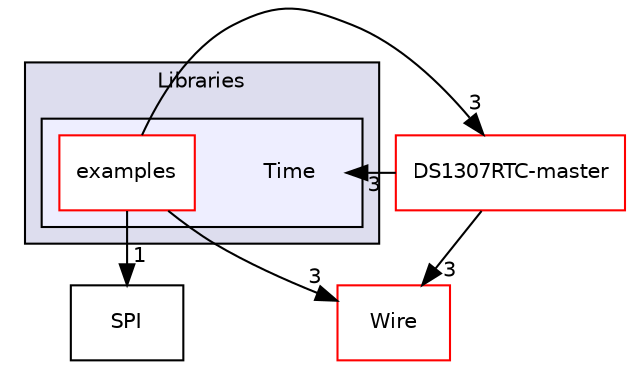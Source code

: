 digraph "Arduino/Libraries/Time" {
  compound=true
  node [ fontsize="10", fontname="Helvetica"];
  edge [ labelfontsize="10", labelfontname="Helvetica"];
  subgraph clusterdir_7a9391ffd4e903eec356dfa807f43b8d {
    graph [ bgcolor="#ddddee", pencolor="black", label="Libraries" fontname="Helvetica", fontsize="10", URL="dir_7a9391ffd4e903eec356dfa807f43b8d.html"]
  subgraph clusterdir_2f8f338250f1215b01dec7a05db5d606 {
    graph [ bgcolor="#eeeeff", pencolor="black", label="" URL="dir_2f8f338250f1215b01dec7a05db5d606.html"];
    dir_2f8f338250f1215b01dec7a05db5d606 [shape=plaintext label="Time"];
    dir_50e95a2769a186a5c9043732ad260356 [shape=box label="examples" color="red" fillcolor="white" style="filled" URL="dir_50e95a2769a186a5c9043732ad260356.html"];
  }
  }
  dir_7dc352bebdb9e1d278a7651c3c2ec07a [shape=box label="DS1307RTC-master" fillcolor="white" style="filled" color="red" URL="dir_7dc352bebdb9e1d278a7651c3c2ec07a.html"];
  dir_6d0df9b42be73f9bd3e8c964ce36df30 [shape=box label="SPI" URL="dir_6d0df9b42be73f9bd3e8c964ce36df30.html"];
  dir_1b0f1419218e07baff219bd9e7452645 [shape=box label="Wire" fillcolor="white" style="filled" color="red" URL="dir_1b0f1419218e07baff219bd9e7452645.html"];
  dir_7dc352bebdb9e1d278a7651c3c2ec07a->dir_2f8f338250f1215b01dec7a05db5d606 [headlabel="3", labeldistance=1.5 headhref="dir_000003_000031.html"];
  dir_7dc352bebdb9e1d278a7651c3c2ec07a->dir_1b0f1419218e07baff219bd9e7452645 [headlabel="3", labeldistance=1.5 headhref="dir_000003_000043.html"];
  dir_50e95a2769a186a5c9043732ad260356->dir_7dc352bebdb9e1d278a7651c3c2ec07a [headlabel="3", labeldistance=1.5 headhref="dir_000032_000003.html"];
  dir_50e95a2769a186a5c9043732ad260356->dir_6d0df9b42be73f9bd3e8c964ce36df30 [headlabel="1", labeldistance=1.5 headhref="dir_000032_000030.html"];
  dir_50e95a2769a186a5c9043732ad260356->dir_1b0f1419218e07baff219bd9e7452645 [headlabel="3", labeldistance=1.5 headhref="dir_000032_000043.html"];
}

